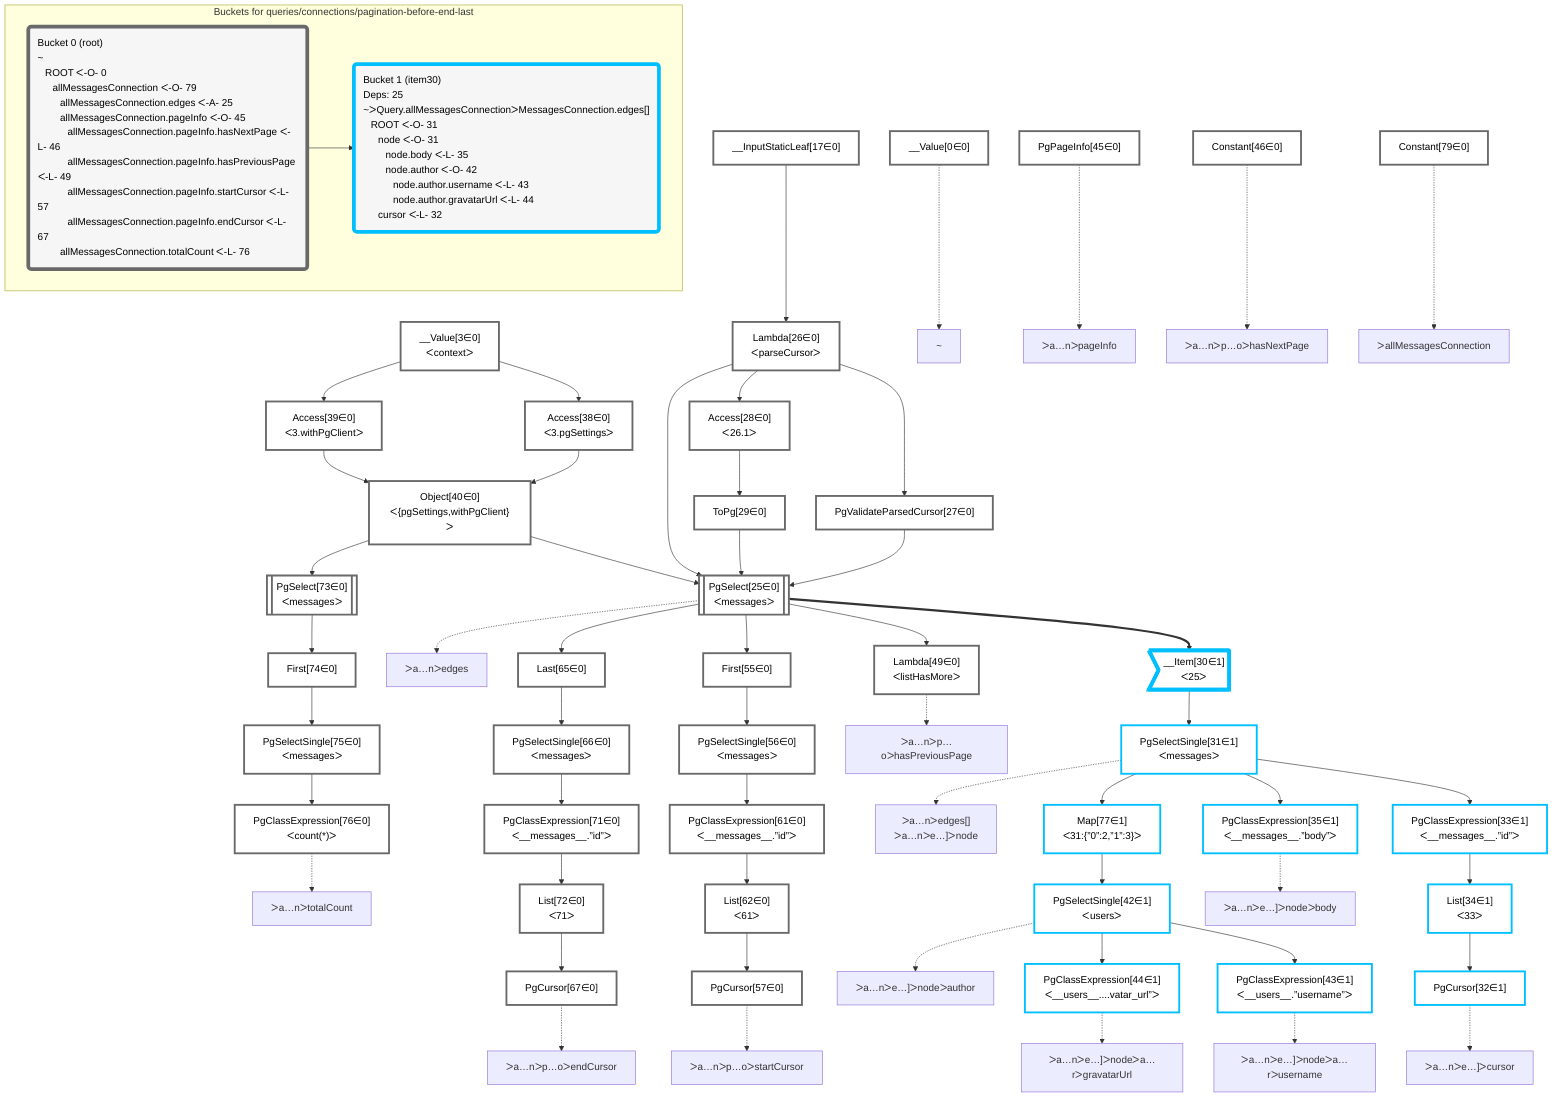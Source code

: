 graph TD
    classDef path fill:#eee,stroke:#000,color:#000
    classDef plan fill:#fff,stroke-width:3px,color:#000
    classDef itemplan fill:#fff,stroke-width:6px,color:#000
    classDef sideeffectplan fill:#f00,stroke-width:6px,color:#000
    classDef bucket fill:#f6f6f6,color:#000,stroke-width:6px,text-align:left


    %% define plans
    __Value0["__Value[0∈0]"]:::plan
    __Value3["__Value[3∈0]<br />ᐸcontextᐳ"]:::plan
    __InputStaticLeaf17["__InputStaticLeaf[17∈0]"]:::plan
    Access38["Access[38∈0]<br />ᐸ3.pgSettingsᐳ"]:::plan
    Access39["Access[39∈0]<br />ᐸ3.withPgClientᐳ"]:::plan
    Object40["Object[40∈0]<br />ᐸ{pgSettings,withPgClient}ᐳ"]:::plan
    Constant79["Constant[79∈0]"]:::plan
    Lambda26["Lambda[26∈0]<br />ᐸparseCursorᐳ"]:::plan
    PgValidateParsedCursor27["PgValidateParsedCursor[27∈0]"]:::plan
    Access28["Access[28∈0]<br />ᐸ26.1ᐳ"]:::plan
    ToPg29["ToPg[29∈0]"]:::plan
    PgSelect25[["PgSelect[25∈0]<br />ᐸmessagesᐳ"]]:::plan
    __Item30>"__Item[30∈1]<br />ᐸ25ᐳ"]:::itemplan
    PgSelectSingle31["PgSelectSingle[31∈1]<br />ᐸmessagesᐳ"]:::plan
    PgClassExpression33["PgClassExpression[33∈1]<br />ᐸ__messages__.”id”ᐳ"]:::plan
    List34["List[34∈1]<br />ᐸ33ᐳ"]:::plan
    PgCursor32["PgCursor[32∈1]"]:::plan
    PgClassExpression35["PgClassExpression[35∈1]<br />ᐸ__messages__.”body”ᐳ"]:::plan
    Map77["Map[77∈1]<br />ᐸ31:{”0”:2,”1”:3}ᐳ"]:::plan
    PgSelectSingle42["PgSelectSingle[42∈1]<br />ᐸusersᐳ"]:::plan
    PgClassExpression43["PgClassExpression[43∈1]<br />ᐸ__users__.”username”ᐳ"]:::plan
    PgClassExpression44["PgClassExpression[44∈1]<br />ᐸ__users__....vatar_url”ᐳ"]:::plan
    PgPageInfo45["PgPageInfo[45∈0]"]:::plan
    Constant46["Constant[46∈0]"]:::plan
    Lambda49["Lambda[49∈0]<br />ᐸlistHasMoreᐳ"]:::plan
    First55["First[55∈0]"]:::plan
    PgSelectSingle56["PgSelectSingle[56∈0]<br />ᐸmessagesᐳ"]:::plan
    PgClassExpression61["PgClassExpression[61∈0]<br />ᐸ__messages__.”id”ᐳ"]:::plan
    List62["List[62∈0]<br />ᐸ61ᐳ"]:::plan
    PgCursor57["PgCursor[57∈0]"]:::plan
    Last65["Last[65∈0]"]:::plan
    PgSelectSingle66["PgSelectSingle[66∈0]<br />ᐸmessagesᐳ"]:::plan
    PgClassExpression71["PgClassExpression[71∈0]<br />ᐸ__messages__.”id”ᐳ"]:::plan
    List72["List[72∈0]<br />ᐸ71ᐳ"]:::plan
    PgCursor67["PgCursor[67∈0]"]:::plan
    PgSelect73[["PgSelect[73∈0]<br />ᐸmessagesᐳ"]]:::plan
    First74["First[74∈0]"]:::plan
    PgSelectSingle75["PgSelectSingle[75∈0]<br />ᐸmessagesᐳ"]:::plan
    PgClassExpression76["PgClassExpression[76∈0]<br />ᐸcount(*)ᐳ"]:::plan

    %% plan dependencies
    __Value3 --> Access38
    __Value3 --> Access39
    Access38 & Access39 --> Object40
    __InputStaticLeaf17 --> Lambda26
    Lambda26 --> PgValidateParsedCursor27
    Lambda26 --> Access28
    Access28 --> ToPg29
    Object40 & Lambda26 & PgValidateParsedCursor27 & ToPg29 --> PgSelect25
    PgSelect25 ==> __Item30
    __Item30 --> PgSelectSingle31
    PgSelectSingle31 --> PgClassExpression33
    PgClassExpression33 --> List34
    List34 --> PgCursor32
    PgSelectSingle31 --> PgClassExpression35
    PgSelectSingle31 --> Map77
    Map77 --> PgSelectSingle42
    PgSelectSingle42 --> PgClassExpression43
    PgSelectSingle42 --> PgClassExpression44
    PgSelect25 --> Lambda49
    PgSelect25 --> First55
    First55 --> PgSelectSingle56
    PgSelectSingle56 --> PgClassExpression61
    PgClassExpression61 --> List62
    List62 --> PgCursor57
    PgSelect25 --> Last65
    Last65 --> PgSelectSingle66
    PgSelectSingle66 --> PgClassExpression71
    PgClassExpression71 --> List72
    List72 --> PgCursor67
    Object40 --> PgSelect73
    PgSelect73 --> First74
    First74 --> PgSelectSingle75
    PgSelectSingle75 --> PgClassExpression76

    %% plan-to-path relationships
    P0["~"]
    __Value0 -.-> P0
    P25["ᐳa…nᐳedges"]
    PgSelect25 -.-> P25
    P31["ᐳa…nᐳedges[]<br />ᐳa…nᐳe…]ᐳnode"]
    PgSelectSingle31 -.-> P31
    P32["ᐳa…nᐳe…]ᐳcursor"]
    PgCursor32 -.-> P32
    P35["ᐳa…nᐳe…]ᐳnodeᐳbody"]
    PgClassExpression35 -.-> P35
    P42["ᐳa…nᐳe…]ᐳnodeᐳauthor"]
    PgSelectSingle42 -.-> P42
    P43["ᐳa…nᐳe…]ᐳnodeᐳa…rᐳusername"]
    PgClassExpression43 -.-> P43
    P44["ᐳa…nᐳe…]ᐳnodeᐳa…rᐳgravatarUrl"]
    PgClassExpression44 -.-> P44
    P45["ᐳa…nᐳpageInfo"]
    PgPageInfo45 -.-> P45
    P46["ᐳa…nᐳp…oᐳhasNextPage"]
    Constant46 -.-> P46
    P49["ᐳa…nᐳp…oᐳhasPreviousPage"]
    Lambda49 -.-> P49
    P57["ᐳa…nᐳp…oᐳstartCursor"]
    PgCursor57 -.-> P57
    P67["ᐳa…nᐳp…oᐳendCursor"]
    PgCursor67 -.-> P67
    P76["ᐳa…nᐳtotalCount"]
    PgClassExpression76 -.-> P76
    P79["ᐳallMessagesConnection"]
    Constant79 -.-> P79

    subgraph "Buckets for queries/connections/pagination-before-end-last"
    Bucket0("Bucket 0 (root)<br />~<br />⠀ROOT ᐸ-O- 0<br />⠀⠀allMessagesConnection ᐸ-O- 79<br />⠀⠀⠀allMessagesConnection.edges ᐸ-A- 25<br />⠀⠀⠀allMessagesConnection.pageInfo ᐸ-O- 45<br />⠀⠀⠀⠀allMessagesConnection.pageInfo.hasNextPage ᐸ-L- 46<br />⠀⠀⠀⠀allMessagesConnection.pageInfo.hasPreviousPage ᐸ-L- 49<br />⠀⠀⠀⠀allMessagesConnection.pageInfo.startCursor ᐸ-L- 57<br />⠀⠀⠀⠀allMessagesConnection.pageInfo.endCursor ᐸ-L- 67<br />⠀⠀⠀allMessagesConnection.totalCount ᐸ-L- 76"):::bucket
    classDef bucket0 stroke:#696969
    class Bucket0,__Value0,__Value3,__InputStaticLeaf17,PgSelect25,Lambda26,PgValidateParsedCursor27,Access28,ToPg29,Access38,Access39,Object40,PgPageInfo45,Constant46,Lambda49,First55,PgSelectSingle56,PgCursor57,PgClassExpression61,List62,Last65,PgSelectSingle66,PgCursor67,PgClassExpression71,List72,PgSelect73,First74,PgSelectSingle75,PgClassExpression76,Constant79 bucket0
    Bucket1("Bucket 1 (item30)<br />Deps: 25<br />~ᐳQuery.allMessagesConnectionᐳMessagesConnection.edges[]<br />⠀ROOT ᐸ-O- 31<br />⠀⠀node ᐸ-O- 31<br />⠀⠀⠀node.body ᐸ-L- 35<br />⠀⠀⠀node.author ᐸ-O- 42<br />⠀⠀⠀⠀node.author.username ᐸ-L- 43<br />⠀⠀⠀⠀node.author.gravatarUrl ᐸ-L- 44<br />⠀⠀cursor ᐸ-L- 32"):::bucket
    classDef bucket1 stroke:#00bfff
    class Bucket1,__Item30,PgSelectSingle31,PgCursor32,PgClassExpression33,List34,PgClassExpression35,PgSelectSingle42,PgClassExpression43,PgClassExpression44,Map77 bucket1
    Bucket0 --> Bucket1
    end